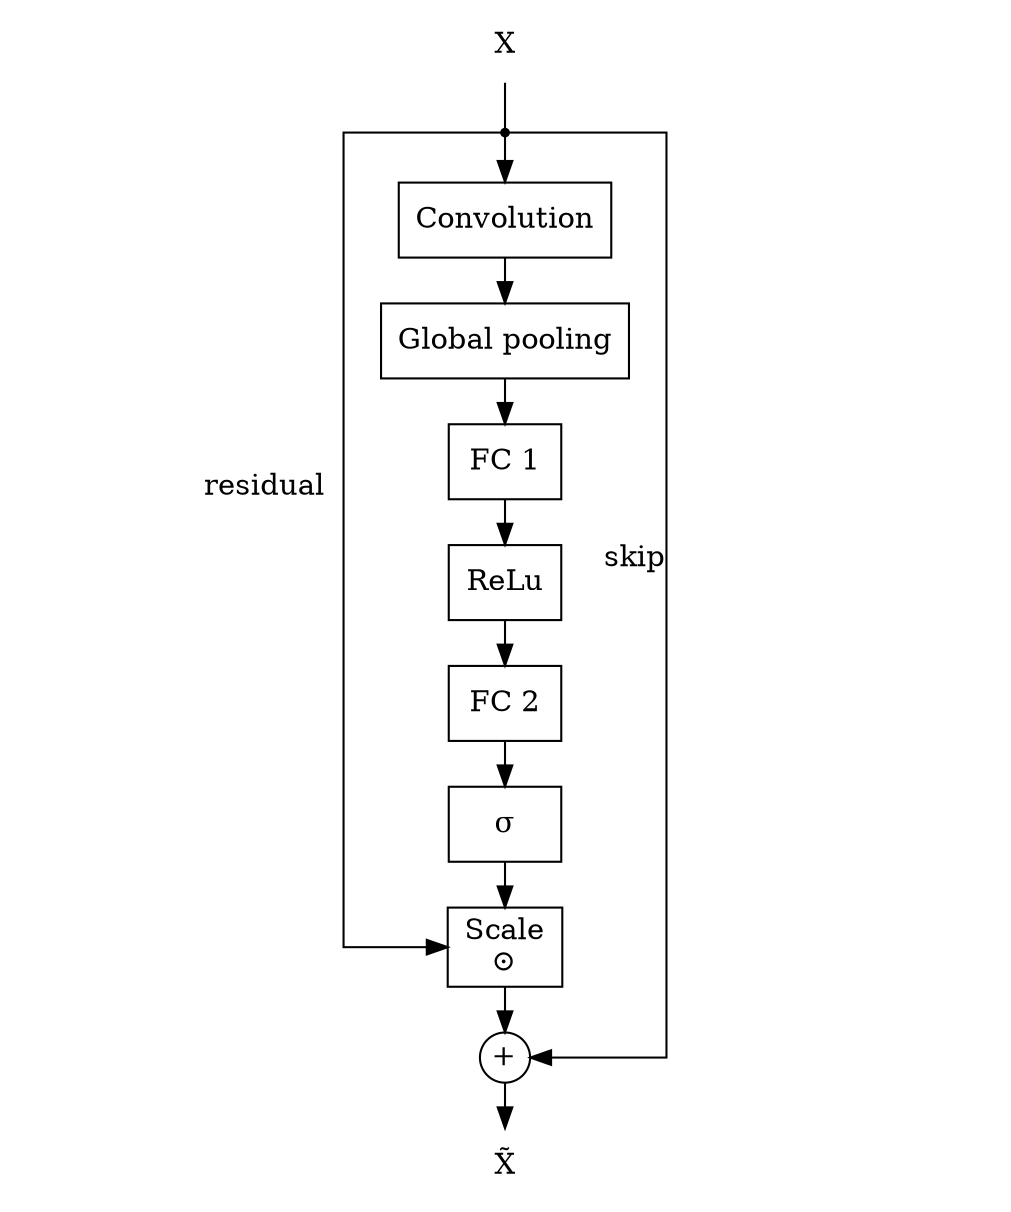 digraph G {

    overlap=prism
//    overlap_scaling=0.2
    ratio=1.2
    nodesep=0.2
    ranksep=0.3
    splines=ortho
    rankdir=TB

    x [label="X",shape=none]
    x_ [label="",shape=point]
    sigmoid [label="σ", shape=box]
    p [label="Global pooling",shape=box]
    conv [label="Convolution",shape=box]
    scale [label="Scale\n⊙", shape=box]
    fc1 [label="FC 1",shape=box]
    fc2 [label="FC 2",shape=box]
    relu [label="ReLu",shape=box]
    add [label="+", shape=circle,margin=0.01,width=0.01,height=0.01]
    y [label="X̃",shape=none]
    x -> x_ [arrowhead=none]
    x_ -> scale [xlabel="residual  ", weight=0.9]
    x_ -> conv -> p -> fc1 -> relu -> fc2 -> sigmoid -> scale
    x_ -> add [xlabel="skip", weight=0.9, xlp="2,0"]
    scale -> add
    add -> y


}
